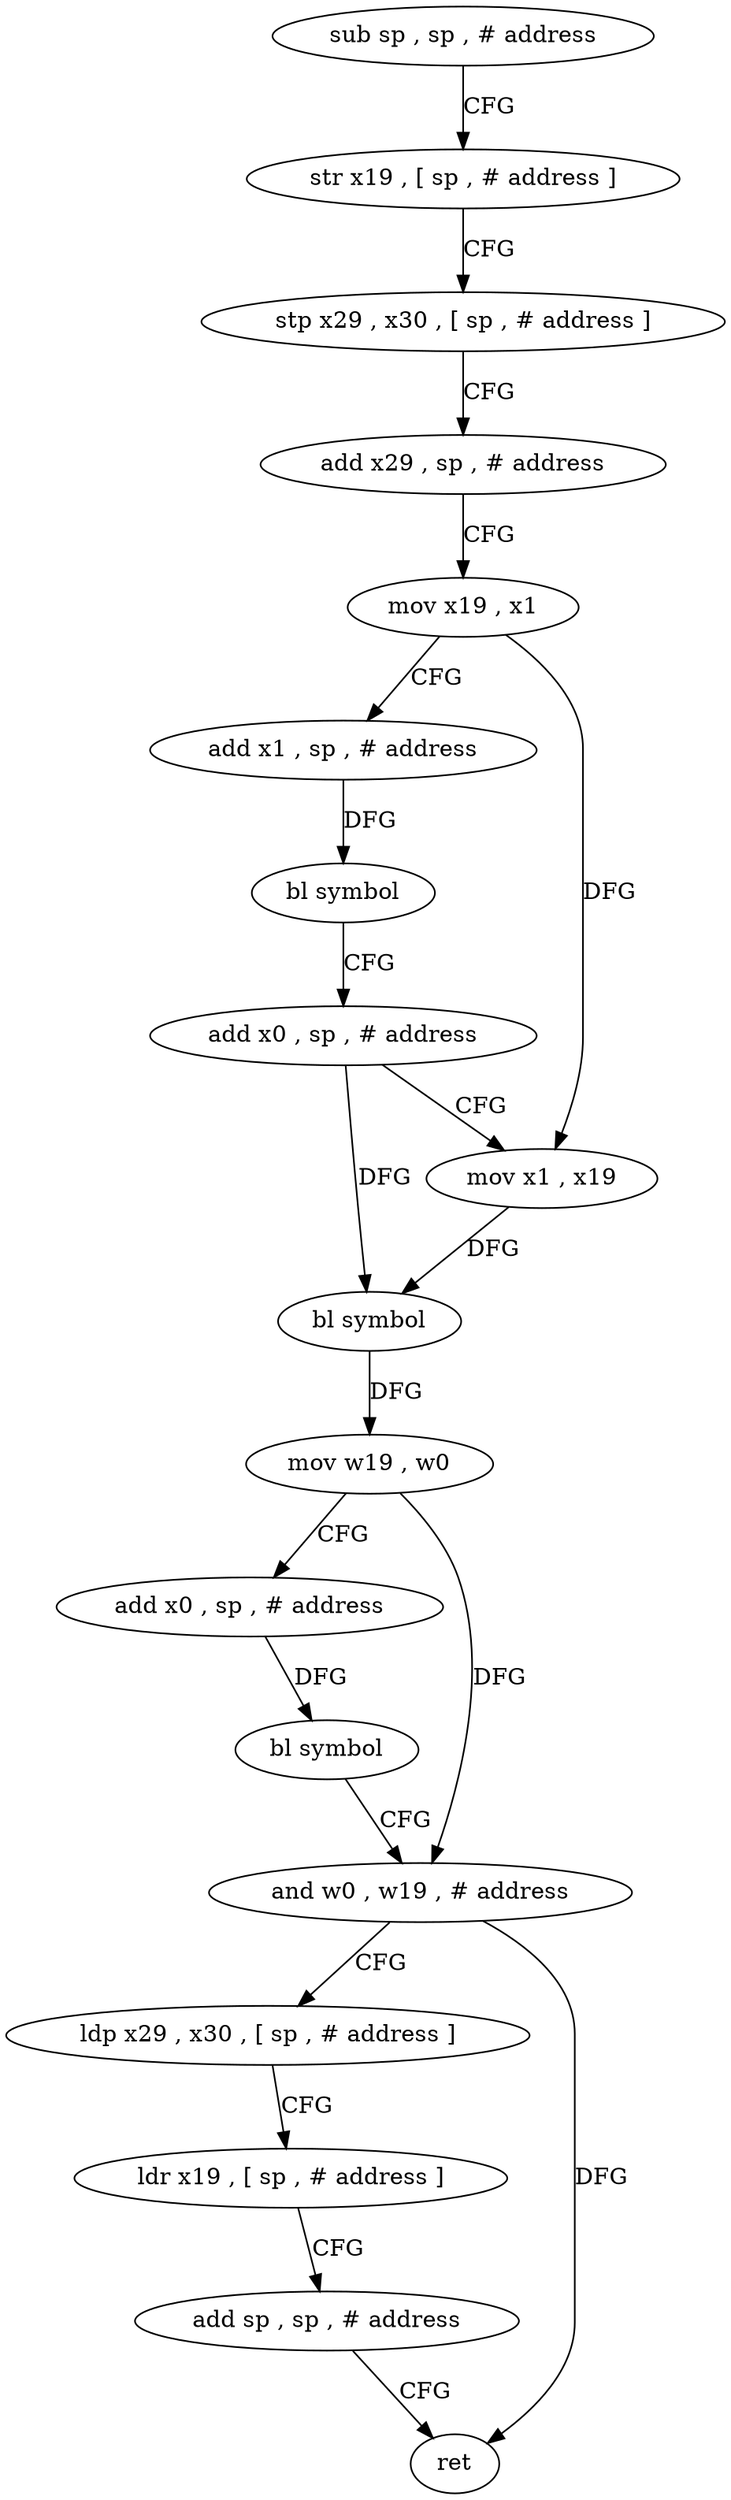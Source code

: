 digraph "func" {
"4202664" [label = "sub sp , sp , # address" ]
"4202668" [label = "str x19 , [ sp , # address ]" ]
"4202672" [label = "stp x29 , x30 , [ sp , # address ]" ]
"4202676" [label = "add x29 , sp , # address" ]
"4202680" [label = "mov x19 , x1" ]
"4202684" [label = "add x1 , sp , # address" ]
"4202688" [label = "bl symbol" ]
"4202692" [label = "add x0 , sp , # address" ]
"4202696" [label = "mov x1 , x19" ]
"4202700" [label = "bl symbol" ]
"4202704" [label = "mov w19 , w0" ]
"4202708" [label = "add x0 , sp , # address" ]
"4202712" [label = "bl symbol" ]
"4202716" [label = "and w0 , w19 , # address" ]
"4202720" [label = "ldp x29 , x30 , [ sp , # address ]" ]
"4202724" [label = "ldr x19 , [ sp , # address ]" ]
"4202728" [label = "add sp , sp , # address" ]
"4202732" [label = "ret" ]
"4202664" -> "4202668" [ label = "CFG" ]
"4202668" -> "4202672" [ label = "CFG" ]
"4202672" -> "4202676" [ label = "CFG" ]
"4202676" -> "4202680" [ label = "CFG" ]
"4202680" -> "4202684" [ label = "CFG" ]
"4202680" -> "4202696" [ label = "DFG" ]
"4202684" -> "4202688" [ label = "DFG" ]
"4202688" -> "4202692" [ label = "CFG" ]
"4202692" -> "4202696" [ label = "CFG" ]
"4202692" -> "4202700" [ label = "DFG" ]
"4202696" -> "4202700" [ label = "DFG" ]
"4202700" -> "4202704" [ label = "DFG" ]
"4202704" -> "4202708" [ label = "CFG" ]
"4202704" -> "4202716" [ label = "DFG" ]
"4202708" -> "4202712" [ label = "DFG" ]
"4202712" -> "4202716" [ label = "CFG" ]
"4202716" -> "4202720" [ label = "CFG" ]
"4202716" -> "4202732" [ label = "DFG" ]
"4202720" -> "4202724" [ label = "CFG" ]
"4202724" -> "4202728" [ label = "CFG" ]
"4202728" -> "4202732" [ label = "CFG" ]
}
